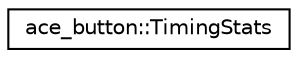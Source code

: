 digraph "Graphical Class Hierarchy"
{
  edge [fontname="Helvetica",fontsize="10",labelfontname="Helvetica",labelfontsize="10"];
  node [fontname="Helvetica",fontsize="10",shape=record];
  rankdir="LR";
  Node0 [label="ace_button::TimingStats",height=0.2,width=0.4,color="black", fillcolor="white", style="filled",URL="$classace__button_1_1TimingStats.html"];
}
